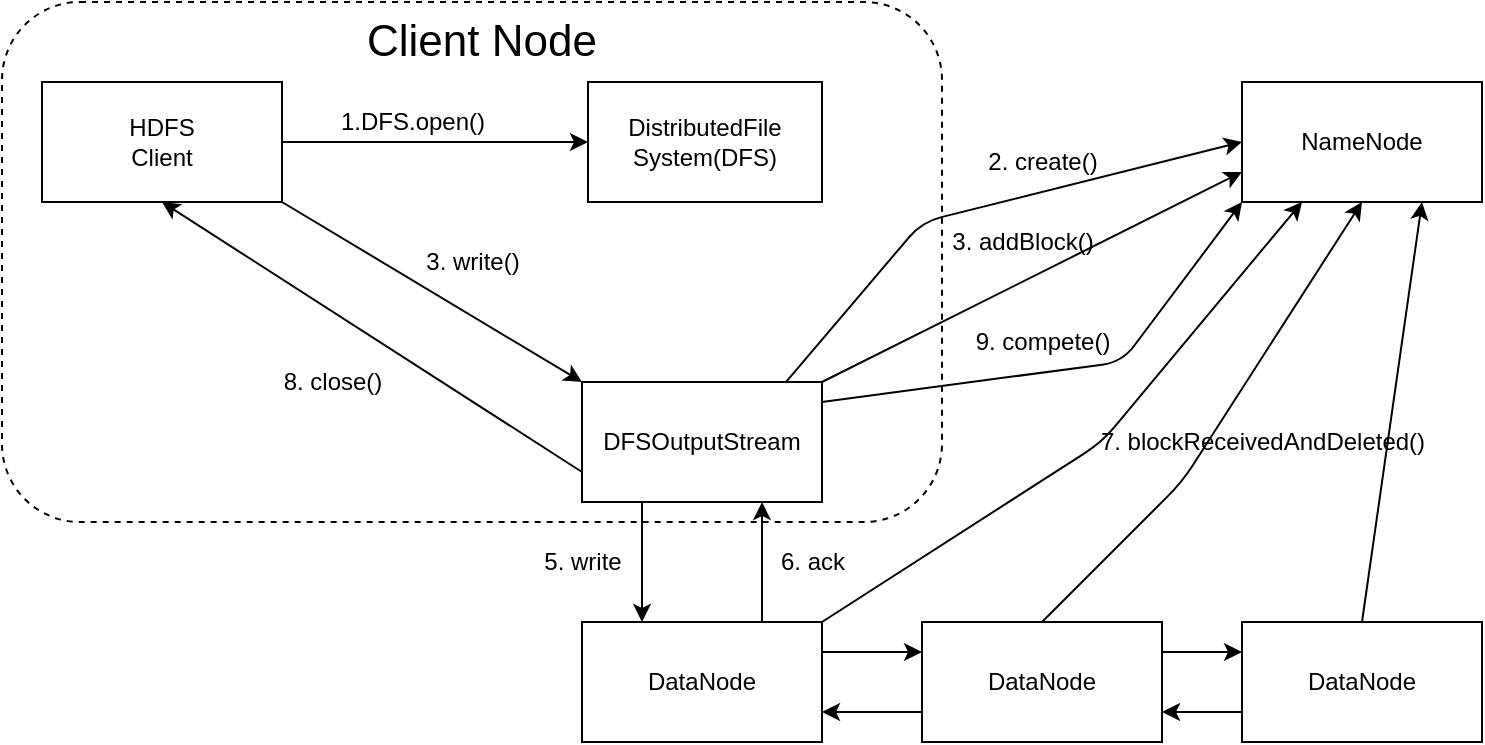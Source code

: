 <mxfile version="14.7.6" type="github">
  <diagram id="UDYgIA7ln_hlqoHzz-47" name="Page-1">
    <mxGraphModel dx="865" dy="441" grid="1" gridSize="10" guides="1" tooltips="1" connect="1" arrows="1" fold="1" page="1" pageScale="1" pageWidth="827" pageHeight="1169" math="0" shadow="0">
      <root>
        <mxCell id="0" />
        <mxCell id="1" parent="0" />
        <mxCell id="OPolez2JLK04nMgX61cm-1" value="" style="rounded=1;whiteSpace=wrap;html=1;dashed=1;fillColor=none;" vertex="1" parent="1">
          <mxGeometry x="60" y="60" width="470" height="260" as="geometry" />
        </mxCell>
        <mxCell id="OPolez2JLK04nMgX61cm-2" style="edgeStyle=orthogonalEdgeStyle;rounded=0;orthogonalLoop=1;jettySize=auto;html=1;exitX=1;exitY=0.5;exitDx=0;exitDy=0;entryX=0;entryY=0.5;entryDx=0;entryDy=0;" edge="1" parent="1" source="OPolez2JLK04nMgX61cm-5" target="OPolez2JLK04nMgX61cm-7">
          <mxGeometry relative="1" as="geometry" />
        </mxCell>
        <mxCell id="OPolez2JLK04nMgX61cm-5" value="HDFS&lt;br&gt;Client" style="rounded=0;whiteSpace=wrap;html=1;" vertex="1" parent="1">
          <mxGeometry x="80" y="100" width="120" height="60" as="geometry" />
        </mxCell>
        <mxCell id="OPolez2JLK04nMgX61cm-7" value="DistributedFile&lt;br&gt;System(DFS)" style="rounded=0;whiteSpace=wrap;html=1;" vertex="1" parent="1">
          <mxGeometry x="353" y="100" width="117" height="60" as="geometry" />
        </mxCell>
        <mxCell id="OPolez2JLK04nMgX61cm-8" value="NameNode" style="rounded=0;whiteSpace=wrap;html=1;" vertex="1" parent="1">
          <mxGeometry x="680" y="100" width="120" height="60" as="geometry" />
        </mxCell>
        <mxCell id="OPolez2JLK04nMgX61cm-9" value="1.DFS.open()" style="text;html=1;align=center;verticalAlign=middle;resizable=0;points=[];autosize=1;strokeColor=none;" vertex="1" parent="1">
          <mxGeometry x="215" y="110" width="100" height="20" as="geometry" />
        </mxCell>
        <mxCell id="OPolez2JLK04nMgX61cm-10" value="2. create()" style="text;html=1;align=center;verticalAlign=middle;resizable=0;points=[];autosize=1;strokeColor=none;" vertex="1" parent="1">
          <mxGeometry x="540" y="130" width="80" height="20" as="geometry" />
        </mxCell>
        <mxCell id="OPolez2JLK04nMgX61cm-39" style="edgeStyle=orthogonalEdgeStyle;rounded=0;orthogonalLoop=1;jettySize=auto;html=1;exitX=0.25;exitY=1;exitDx=0;exitDy=0;entryX=0.25;entryY=0;entryDx=0;entryDy=0;" edge="1" parent="1" source="OPolez2JLK04nMgX61cm-13" target="OPolez2JLK04nMgX61cm-16">
          <mxGeometry relative="1" as="geometry" />
        </mxCell>
        <mxCell id="OPolez2JLK04nMgX61cm-13" value="DFSOutputStream" style="rounded=0;whiteSpace=wrap;html=1;fillColor=none;gradientColor=none;" vertex="1" parent="1">
          <mxGeometry x="350" y="250" width="120" height="60" as="geometry" />
        </mxCell>
        <mxCell id="OPolez2JLK04nMgX61cm-14" value="3. write()" style="text;html=1;align=center;verticalAlign=middle;resizable=0;points=[];autosize=1;strokeColor=none;" vertex="1" parent="1">
          <mxGeometry x="260" y="180" width="70" height="20" as="geometry" />
        </mxCell>
        <mxCell id="OPolez2JLK04nMgX61cm-15" value="8. close()" style="text;html=1;align=center;verticalAlign=middle;resizable=0;points=[];autosize=1;strokeColor=none;" vertex="1" parent="1">
          <mxGeometry x="190" y="240" width="70" height="20" as="geometry" />
        </mxCell>
        <mxCell id="OPolez2JLK04nMgX61cm-34" style="edgeStyle=orthogonalEdgeStyle;rounded=0;orthogonalLoop=1;jettySize=auto;html=1;exitX=1;exitY=0.25;exitDx=0;exitDy=0;entryX=0;entryY=0.25;entryDx=0;entryDy=0;" edge="1" parent="1" source="OPolez2JLK04nMgX61cm-16" target="OPolez2JLK04nMgX61cm-17">
          <mxGeometry relative="1" as="geometry" />
        </mxCell>
        <mxCell id="OPolez2JLK04nMgX61cm-38" style="edgeStyle=orthogonalEdgeStyle;rounded=0;orthogonalLoop=1;jettySize=auto;html=1;exitX=0.75;exitY=0;exitDx=0;exitDy=0;entryX=0.75;entryY=1;entryDx=0;entryDy=0;" edge="1" parent="1" source="OPolez2JLK04nMgX61cm-16" target="OPolez2JLK04nMgX61cm-13">
          <mxGeometry relative="1" as="geometry" />
        </mxCell>
        <mxCell id="OPolez2JLK04nMgX61cm-16" value="DataNode" style="rounded=0;whiteSpace=wrap;html=1;fillColor=none;gradientColor=none;" vertex="1" parent="1">
          <mxGeometry x="350" y="370" width="120" height="60" as="geometry" />
        </mxCell>
        <mxCell id="OPolez2JLK04nMgX61cm-35" style="edgeStyle=orthogonalEdgeStyle;rounded=0;orthogonalLoop=1;jettySize=auto;html=1;exitX=0;exitY=0.75;exitDx=0;exitDy=0;entryX=1;entryY=0.75;entryDx=0;entryDy=0;" edge="1" parent="1" source="OPolez2JLK04nMgX61cm-17" target="OPolez2JLK04nMgX61cm-16">
          <mxGeometry relative="1" as="geometry" />
        </mxCell>
        <mxCell id="OPolez2JLK04nMgX61cm-36" style="edgeStyle=orthogonalEdgeStyle;rounded=0;orthogonalLoop=1;jettySize=auto;html=1;exitX=1;exitY=0.25;exitDx=0;exitDy=0;entryX=0;entryY=0.25;entryDx=0;entryDy=0;" edge="1" parent="1" source="OPolez2JLK04nMgX61cm-17" target="OPolez2JLK04nMgX61cm-18">
          <mxGeometry relative="1" as="geometry" />
        </mxCell>
        <mxCell id="OPolez2JLK04nMgX61cm-17" value="DataNode" style="rounded=0;whiteSpace=wrap;html=1;fillColor=none;gradientColor=none;" vertex="1" parent="1">
          <mxGeometry x="520" y="370" width="120" height="60" as="geometry" />
        </mxCell>
        <mxCell id="OPolez2JLK04nMgX61cm-37" style="edgeStyle=orthogonalEdgeStyle;rounded=0;orthogonalLoop=1;jettySize=auto;html=1;exitX=0;exitY=0.75;exitDx=0;exitDy=0;entryX=1;entryY=0.75;entryDx=0;entryDy=0;" edge="1" parent="1" source="OPolez2JLK04nMgX61cm-18" target="OPolez2JLK04nMgX61cm-17">
          <mxGeometry relative="1" as="geometry" />
        </mxCell>
        <mxCell id="OPolez2JLK04nMgX61cm-18" value="DataNode" style="rounded=0;whiteSpace=wrap;html=1;fillColor=none;gradientColor=none;" vertex="1" parent="1">
          <mxGeometry x="680" y="370" width="120" height="60" as="geometry" />
        </mxCell>
        <mxCell id="OPolez2JLK04nMgX61cm-19" value="5. write" style="text;html=1;align=center;verticalAlign=middle;resizable=0;points=[];autosize=1;strokeColor=none;" vertex="1" parent="1">
          <mxGeometry x="320" y="330" width="60" height="20" as="geometry" />
        </mxCell>
        <mxCell id="OPolez2JLK04nMgX61cm-21" value="&lt;font style=&quot;font-size: 22px&quot;&gt;Client Node&lt;/font&gt;" style="text;html=1;strokeColor=none;fillColor=none;align=center;verticalAlign=middle;whiteSpace=wrap;rounded=0;dashed=1;" vertex="1" parent="1">
          <mxGeometry x="190" y="70" width="220" height="20" as="geometry" />
        </mxCell>
        <mxCell id="OPolez2JLK04nMgX61cm-22" value="" style="endArrow=classic;html=1;entryX=0;entryY=0.5;entryDx=0;entryDy=0;exitX=0.847;exitY=0.008;exitDx=0;exitDy=0;exitPerimeter=0;" edge="1" parent="1" source="OPolez2JLK04nMgX61cm-13" target="OPolez2JLK04nMgX61cm-8">
          <mxGeometry width="50" height="50" relative="1" as="geometry">
            <mxPoint x="390" y="310" as="sourcePoint" />
            <mxPoint x="440" y="260" as="targetPoint" />
            <Array as="points">
              <mxPoint x="520" y="170" />
            </Array>
          </mxGeometry>
        </mxCell>
        <mxCell id="OPolez2JLK04nMgX61cm-23" value="" style="endArrow=classic;html=1;entryX=0;entryY=0.75;entryDx=0;entryDy=0;" edge="1" parent="1" target="OPolez2JLK04nMgX61cm-8">
          <mxGeometry width="50" height="50" relative="1" as="geometry">
            <mxPoint x="470" y="250" as="sourcePoint" />
            <mxPoint x="440" y="260" as="targetPoint" />
            <Array as="points" />
          </mxGeometry>
        </mxCell>
        <mxCell id="OPolez2JLK04nMgX61cm-24" value="3. addBlock()" style="text;html=1;align=center;verticalAlign=middle;resizable=0;points=[];autosize=1;strokeColor=none;" vertex="1" parent="1">
          <mxGeometry x="520" y="170" width="100" height="20" as="geometry" />
        </mxCell>
        <mxCell id="OPolez2JLK04nMgX61cm-27" value="" style="endArrow=classic;html=1;entryX=0;entryY=1;entryDx=0;entryDy=0;" edge="1" parent="1" target="OPolez2JLK04nMgX61cm-8">
          <mxGeometry width="50" height="50" relative="1" as="geometry">
            <mxPoint x="470" y="260" as="sourcePoint" />
            <mxPoint x="690" y="180" as="targetPoint" />
            <Array as="points">
              <mxPoint x="620" y="240" />
            </Array>
          </mxGeometry>
        </mxCell>
        <mxCell id="OPolez2JLK04nMgX61cm-28" value="9. compete()" style="text;html=1;align=center;verticalAlign=middle;resizable=0;points=[];autosize=1;strokeColor=none;" vertex="1" parent="1">
          <mxGeometry x="535" y="220" width="90" height="20" as="geometry" />
        </mxCell>
        <mxCell id="OPolez2JLK04nMgX61cm-32" value="6. ack" style="text;html=1;align=center;verticalAlign=middle;resizable=0;points=[];autosize=1;strokeColor=none;" vertex="1" parent="1">
          <mxGeometry x="440" y="330" width="50" height="20" as="geometry" />
        </mxCell>
        <mxCell id="OPolez2JLK04nMgX61cm-40" value="" style="endArrow=classic;html=1;exitX=1;exitY=0;exitDx=0;exitDy=0;entryX=0.25;entryY=1;entryDx=0;entryDy=0;" edge="1" parent="1" source="OPolez2JLK04nMgX61cm-16" target="OPolez2JLK04nMgX61cm-8">
          <mxGeometry width="50" height="50" relative="1" as="geometry">
            <mxPoint x="470" y="290" as="sourcePoint" />
            <mxPoint x="520" y="240" as="targetPoint" />
            <Array as="points">
              <mxPoint x="610" y="280" />
            </Array>
          </mxGeometry>
        </mxCell>
        <mxCell id="OPolez2JLK04nMgX61cm-41" value="" style="endArrow=classic;html=1;entryX=0.5;entryY=1;entryDx=0;entryDy=0;" edge="1" parent="1" target="OPolez2JLK04nMgX61cm-8">
          <mxGeometry width="50" height="50" relative="1" as="geometry">
            <mxPoint x="580" y="370" as="sourcePoint" />
            <mxPoint x="520" y="240" as="targetPoint" />
            <Array as="points">
              <mxPoint x="650" y="300" />
            </Array>
          </mxGeometry>
        </mxCell>
        <mxCell id="OPolez2JLK04nMgX61cm-42" value="" style="endArrow=classic;html=1;exitX=0.5;exitY=0;exitDx=0;exitDy=0;entryX=0.75;entryY=1;entryDx=0;entryDy=0;" edge="1" parent="1" source="OPolez2JLK04nMgX61cm-18" target="OPolez2JLK04nMgX61cm-8">
          <mxGeometry width="50" height="50" relative="1" as="geometry">
            <mxPoint x="470" y="290" as="sourcePoint" />
            <mxPoint x="520" y="240" as="targetPoint" />
          </mxGeometry>
        </mxCell>
        <mxCell id="OPolez2JLK04nMgX61cm-43" value="7. blockReceivedAndDeleted()" style="text;html=1;align=center;verticalAlign=middle;resizable=0;points=[];autosize=1;strokeColor=none;" vertex="1" parent="1">
          <mxGeometry x="590" y="270" width="200" height="20" as="geometry" />
        </mxCell>
        <mxCell id="OPolez2JLK04nMgX61cm-44" value="" style="endArrow=classic;html=1;exitX=1;exitY=1;exitDx=0;exitDy=0;entryX=0;entryY=0;entryDx=0;entryDy=0;" edge="1" parent="1" source="OPolez2JLK04nMgX61cm-5" target="OPolez2JLK04nMgX61cm-13">
          <mxGeometry width="50" height="50" relative="1" as="geometry">
            <mxPoint x="250" y="360" as="sourcePoint" />
            <mxPoint x="570" y="290" as="targetPoint" />
            <Array as="points" />
          </mxGeometry>
        </mxCell>
        <mxCell id="OPolez2JLK04nMgX61cm-45" value="" style="endArrow=classic;html=1;exitX=0;exitY=0.75;exitDx=0;exitDy=0;entryX=0.5;entryY=1;entryDx=0;entryDy=0;" edge="1" parent="1" source="OPolez2JLK04nMgX61cm-13" target="OPolez2JLK04nMgX61cm-5">
          <mxGeometry width="50" height="50" relative="1" as="geometry">
            <mxPoint x="470" y="290" as="sourcePoint" />
            <mxPoint x="520" y="240" as="targetPoint" />
          </mxGeometry>
        </mxCell>
      </root>
    </mxGraphModel>
  </diagram>
</mxfile>
